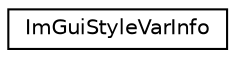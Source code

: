 digraph "Graphical Class Hierarchy"
{
 // LATEX_PDF_SIZE
  edge [fontname="Helvetica",fontsize="10",labelfontname="Helvetica",labelfontsize="10"];
  node [fontname="Helvetica",fontsize="10",shape=record];
  rankdir="LR";
  Node0 [label="ImGuiStyleVarInfo",height=0.2,width=0.4,color="black", fillcolor="white", style="filled",URL="$structImGuiStyleVarInfo.html",tooltip=" "];
}
